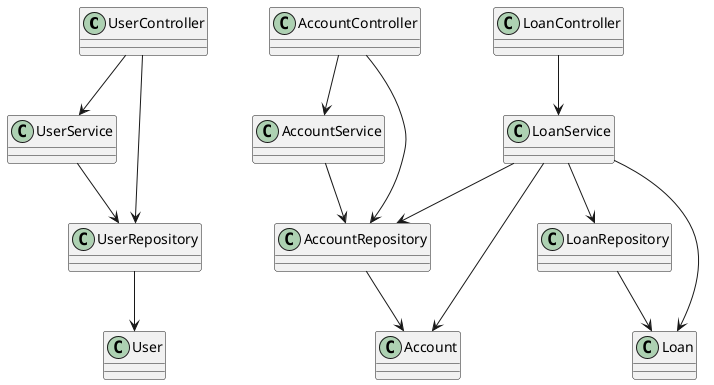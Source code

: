 @startuml
' Arquitetura e fluxo do projeto Fake Loan API


class UserController
class AccountController
class LoanController
class LoanService
class AccountService
class UserService
class LoanRepository
class AccountRepository
class UserRepository
class Account
class Loan
class User

UserController --> UserService
UserService --> UserRepository
UserController --> UserRepository

AccountController --> AccountService
AccountService --> AccountRepository
AccountController --> AccountRepository

LoanController --> LoanService
LoanService --> LoanRepository
LoanService --> AccountRepository
LoanService --> Account
LoanService --> Loan

LoanRepository --> Loan
AccountRepository --> Account
UserRepository --> User

' Comentários:
' UserController: Recebe requisições de usuário
' AccountController: Recebe requisições de conta
' LoanController: Recebe requisições de empréstimo
' LoanService: Lógica de negócio de empréstimos
' AccountService: Lógica de negócio de contas
' UserService: Lógica de negócio de usuários
' LoanRepository: Persistência de empréstimos
' AccountRepository: Persistência de contas
' UserRepository: Persistência de usuários
' Account, Loan, User: Entidades de domínio

@enduml
